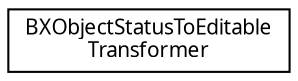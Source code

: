 digraph "Graphical Class Hierarchy"
{
  edge [fontname="LucidaGrande",fontsize="10",labelfontname="LucidaGrande",labelfontsize="10"];
  node [fontname="LucidaGrande",fontsize="10",shape=record];
  rankdir="LR";
  Node1 [label="BXObjectStatusToEditable\lTransformer",height=0.2,width=0.4,color="black", fillcolor="white", style="filled",URL="$interface_b_x_object_status_to_editable_transformer.html",tooltip="Transforms and object&#39;s status into a boolean indicating, whether it&#39;s editable or not..."];
}

